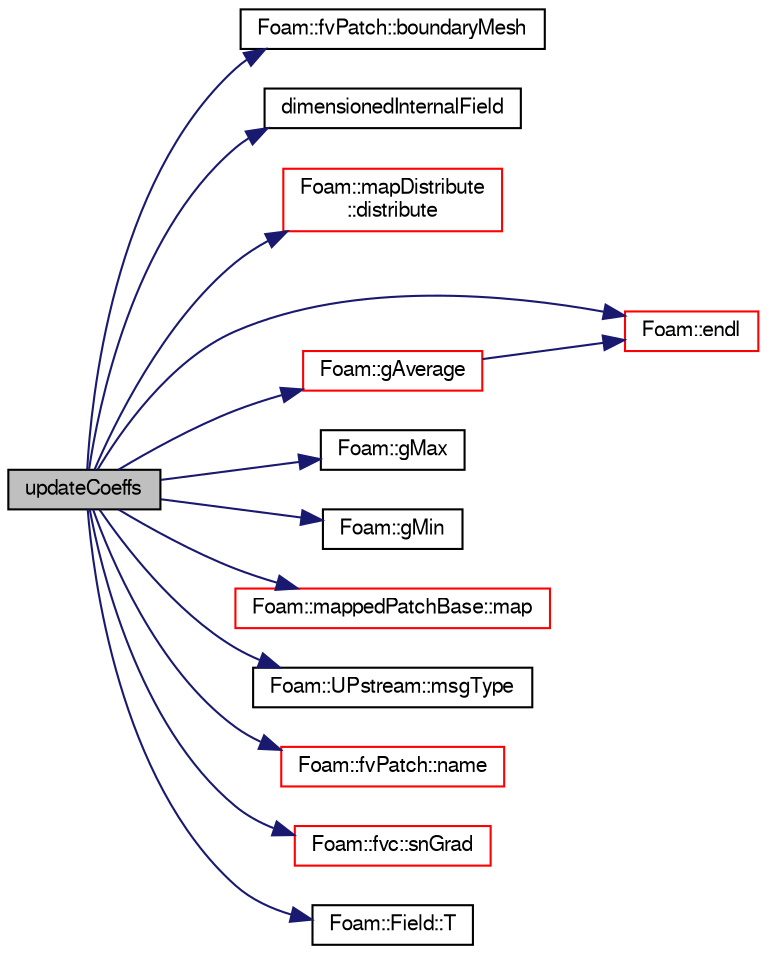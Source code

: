 digraph "updateCoeffs"
{
  bgcolor="transparent";
  edge [fontname="FreeSans",fontsize="10",labelfontname="FreeSans",labelfontsize="10"];
  node [fontname="FreeSans",fontsize="10",shape=record];
  rankdir="LR";
  Node732 [label="updateCoeffs",height=0.2,width=0.4,color="black", fillcolor="grey75", style="filled", fontcolor="black"];
  Node732 -> Node733 [color="midnightblue",fontsize="10",style="solid",fontname="FreeSans"];
  Node733 [label="Foam::fvPatch::boundaryMesh",height=0.2,width=0.4,color="black",URL="$a22870.html#adeb163bcd9dd47dcdc4a8f2ccf1c53eb",tooltip="Return boundaryMesh reference. "];
  Node732 -> Node734 [color="midnightblue",fontsize="10",style="solid",fontname="FreeSans"];
  Node734 [label="dimensionedInternalField",height=0.2,width=0.4,color="black",URL="$a38438.html#a942cd19121a46cdc649099eb27c74b18"];
  Node732 -> Node735 [color="midnightblue",fontsize="10",style="solid",fontname="FreeSans"];
  Node735 [label="Foam::mapDistribute\l::distribute",height=0.2,width=0.4,color="red",URL="$a27362.html#a33e0f8481eb68bf011731ec98e8f7c65",tooltip="Distribute data. Note:schedule only used for Pstream::scheduled. "];
  Node732 -> Node744 [color="midnightblue",fontsize="10",style="solid",fontname="FreeSans"];
  Node744 [label="Foam::endl",height=0.2,width=0.4,color="red",URL="$a21124.html#a2db8fe02a0d3909e9351bb4275b23ce4",tooltip="Add newline and flush stream. "];
  Node732 -> Node786 [color="midnightblue",fontsize="10",style="solid",fontname="FreeSans"];
  Node786 [label="Foam::gAverage",height=0.2,width=0.4,color="red",URL="$a21124.html#ab45e56189711a2e5cdd381a0e2b6cc5c"];
  Node786 -> Node744 [color="midnightblue",fontsize="10",style="solid",fontname="FreeSans"];
  Node732 -> Node803 [color="midnightblue",fontsize="10",style="solid",fontname="FreeSans"];
  Node803 [label="Foam::gMax",height=0.2,width=0.4,color="black",URL="$a21124.html#ae8d631fb8e841947408bb711abfb1e67"];
  Node732 -> Node804 [color="midnightblue",fontsize="10",style="solid",fontname="FreeSans"];
  Node804 [label="Foam::gMin",height=0.2,width=0.4,color="black",URL="$a21124.html#aca330ee6cfe7d602300dbc5905f8c9f6"];
  Node732 -> Node805 [color="midnightblue",fontsize="10",style="solid",fontname="FreeSans"];
  Node805 [label="Foam::mappedPatchBase::map",height=0.2,width=0.4,color="red",URL="$a25094.html#a0d1a7c7846db8dd8bd74f9de120d62f6",tooltip="Return reference to the parallel distribution map. "];
  Node732 -> Node1028 [color="midnightblue",fontsize="10",style="solid",fontname="FreeSans"];
  Node1028 [label="Foam::UPstream::msgType",height=0.2,width=0.4,color="black",URL="$a26270.html#ae5b8fe6652f6320aa6c7f5c44b6f01b7",tooltip="Message tag of standard messages. "];
  Node732 -> Node1076 [color="midnightblue",fontsize="10",style="solid",fontname="FreeSans"];
  Node1076 [label="Foam::fvPatch::name",height=0.2,width=0.4,color="red",URL="$a22870.html#acc80e00a8ac919288fb55bd14cc88bf6",tooltip="Return name. "];
  Node732 -> Node1078 [color="midnightblue",fontsize="10",style="solid",fontname="FreeSans"];
  Node1078 [label="Foam::fvc::snGrad",height=0.2,width=0.4,color="red",URL="$a21134.html#a15da734ee906cb52cf17937ab84c41a0"];
  Node732 -> Node1080 [color="midnightblue",fontsize="10",style="solid",fontname="FreeSans"];
  Node1080 [label="Foam::Field::T",height=0.2,width=0.4,color="black",URL="$a26466.html#a37a96fe10c781a2f21c882b4d95a2deb",tooltip="Return the field transpose (only defined for second rank tensors) "];
}
